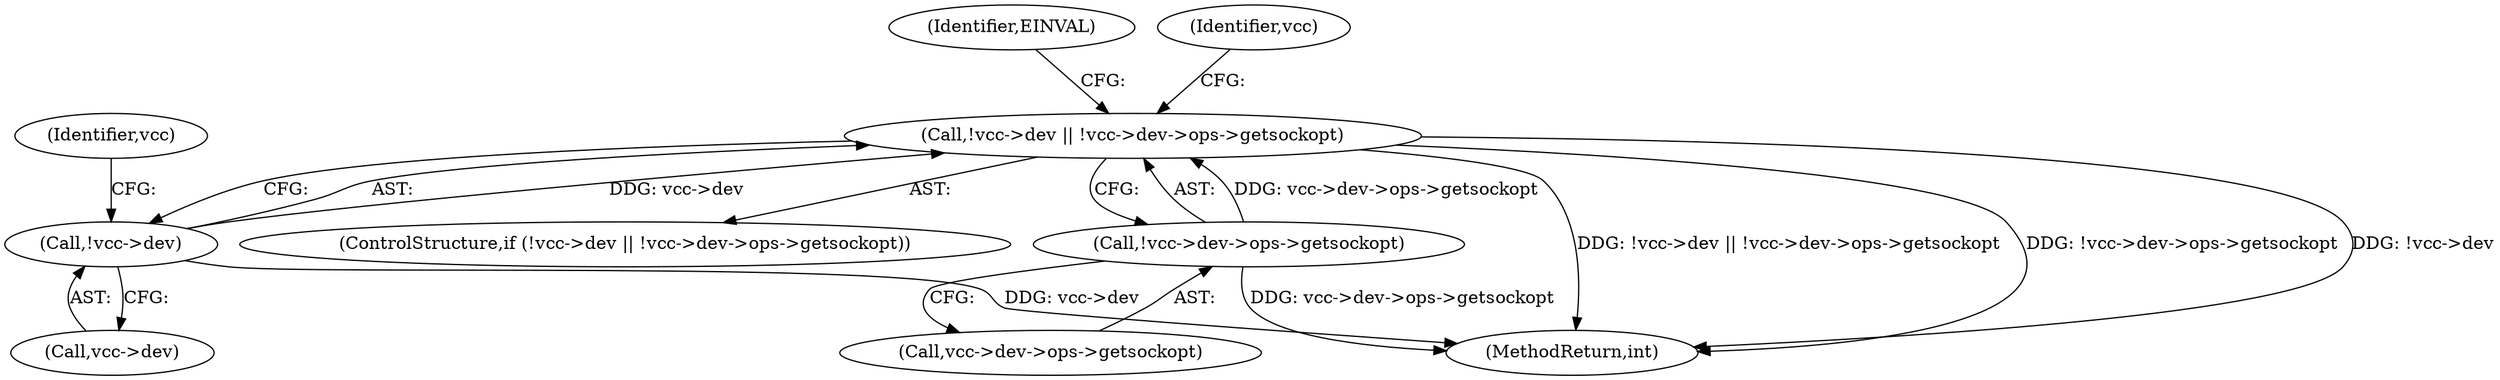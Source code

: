 digraph "0_linux_e862f1a9b7df4e8196ebec45ac62295138aa3fc2@API" {
"1000260" [label="(Call,!vcc->dev || !vcc->dev->ops->getsockopt)"];
"1000261" [label="(Call,!vcc->dev)"];
"1000265" [label="(Call,!vcc->dev->ops->getsockopt)"];
"1000275" [label="(Identifier,EINVAL)"];
"1000259" [label="(ControlStructure,if (!vcc->dev || !vcc->dev->ops->getsockopt))"];
"1000260" [label="(Call,!vcc->dev || !vcc->dev->ops->getsockopt)"];
"1000269" [label="(Identifier,vcc)"];
"1000278" [label="(Identifier,vcc)"];
"1000261" [label="(Call,!vcc->dev)"];
"1000266" [label="(Call,vcc->dev->ops->getsockopt)"];
"1000283" [label="(MethodReturn,int)"];
"1000262" [label="(Call,vcc->dev)"];
"1000265" [label="(Call,!vcc->dev->ops->getsockopt)"];
"1000260" -> "1000259"  [label="AST: "];
"1000260" -> "1000261"  [label="CFG: "];
"1000260" -> "1000265"  [label="CFG: "];
"1000261" -> "1000260"  [label="AST: "];
"1000265" -> "1000260"  [label="AST: "];
"1000275" -> "1000260"  [label="CFG: "];
"1000278" -> "1000260"  [label="CFG: "];
"1000260" -> "1000283"  [label="DDG: !vcc->dev || !vcc->dev->ops->getsockopt"];
"1000260" -> "1000283"  [label="DDG: !vcc->dev->ops->getsockopt"];
"1000260" -> "1000283"  [label="DDG: !vcc->dev"];
"1000261" -> "1000260"  [label="DDG: vcc->dev"];
"1000265" -> "1000260"  [label="DDG: vcc->dev->ops->getsockopt"];
"1000261" -> "1000262"  [label="CFG: "];
"1000262" -> "1000261"  [label="AST: "];
"1000269" -> "1000261"  [label="CFG: "];
"1000261" -> "1000283"  [label="DDG: vcc->dev"];
"1000265" -> "1000266"  [label="CFG: "];
"1000266" -> "1000265"  [label="AST: "];
"1000265" -> "1000283"  [label="DDG: vcc->dev->ops->getsockopt"];
}
